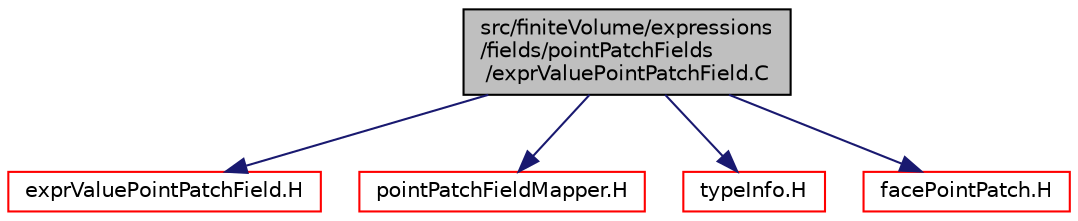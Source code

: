 digraph "src/finiteVolume/expressions/fields/pointPatchFields/exprValuePointPatchField.C"
{
  bgcolor="transparent";
  edge [fontname="Helvetica",fontsize="10",labelfontname="Helvetica",labelfontsize="10"];
  node [fontname="Helvetica",fontsize="10",shape=record];
  Node1 [label="src/finiteVolume/expressions\l/fields/pointPatchFields\l/exprValuePointPatchField.C",height=0.2,width=0.4,color="black", fillcolor="grey75", style="filled" fontcolor="black"];
  Node1 -> Node2 [color="midnightblue",fontsize="10",style="solid",fontname="Helvetica"];
  Node2 [label="exprValuePointPatchField.H",height=0.2,width=0.4,color="red",URL="$exprValuePointPatchField_8H.html"];
  Node1 -> Node3 [color="midnightblue",fontsize="10",style="solid",fontname="Helvetica"];
  Node3 [label="pointPatchFieldMapper.H",height=0.2,width=0.4,color="red",URL="$pointPatchFieldMapper_8H.html"];
  Node1 -> Node4 [color="midnightblue",fontsize="10",style="solid",fontname="Helvetica"];
  Node4 [label="typeInfo.H",height=0.2,width=0.4,color="red",URL="$typeInfo_8H.html"];
  Node1 -> Node5 [color="midnightblue",fontsize="10",style="solid",fontname="Helvetica"];
  Node5 [label="facePointPatch.H",height=0.2,width=0.4,color="red",URL="$facePointPatch_8H.html"];
}
